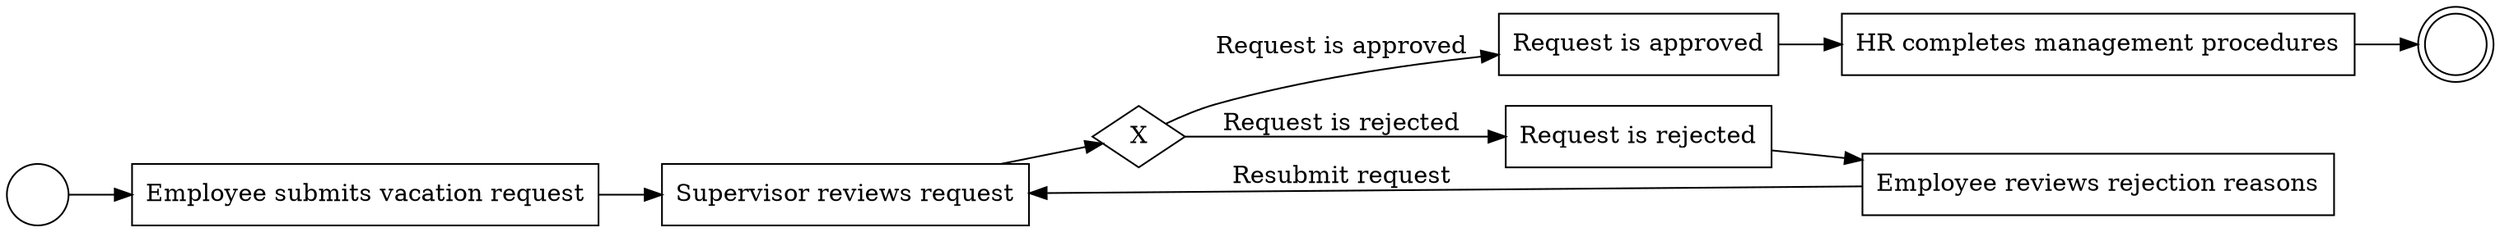 digraph {
rankdir=LR;
"start_1"[shape=circle label=""];
"end_1"[shape=doublecircle label=""];
"seg_1"[shape=diamond label="X"];
"Employee submits vacation request"[shape=rectangle];
"Supervisor reviews request"[shape=rectangle];
"Request is rejected"[shape=rectangle];
"Employee reviews rejection reasons"[shape=rectangle];
"Request is approved"[shape=rectangle];
"HR completes management procedures"[shape=rectangle];

"start_1" -> "Employee submits vacation request"
"Employee submits vacation request" -> "Supervisor reviews request"
"Supervisor reviews request" -> "seg_1"
"seg_1" -> "Request is rejected"[label="Request is rejected"]
"seg_1" -> "Request is approved"[label="Request is approved"]
"Request is rejected" -> "Employee reviews rejection reasons"
"Employee reviews rejection reasons" -> "Supervisor reviews request"[label="Resubmit request"]
"Request is approved" -> "HR completes management procedures"
"HR completes management procedures" -> "end_1"
}